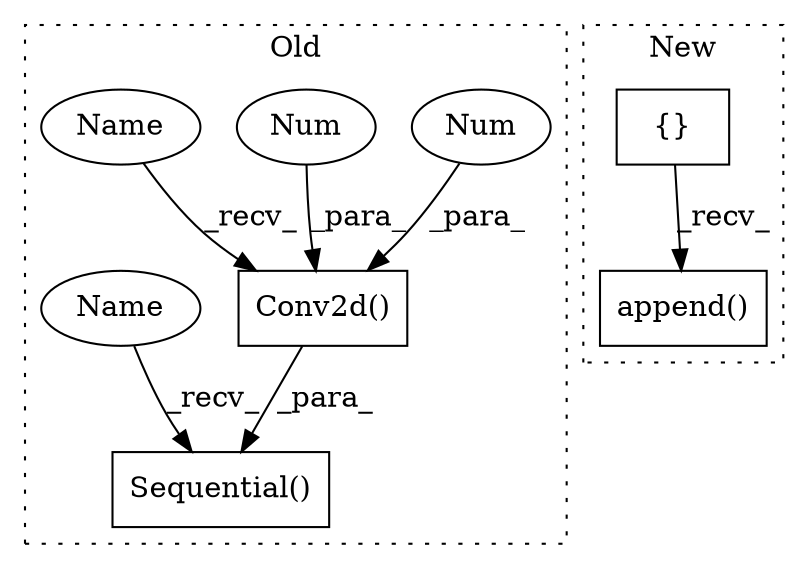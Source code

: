 digraph G {
subgraph cluster0 {
1 [label="Conv2d()" a="75" s="2199,2219" l="10,26" shape="box"];
3 [label="Num" a="76" s="2209" l="1" shape="ellipse"];
4 [label="Num" a="76" s="2218" l="1" shape="ellipse"];
6 [label="Sequential()" a="75" s="2172,2484" l="27,10" shape="box"];
7 [label="Name" a="87" s="2199" l="2" shape="ellipse"];
8 [label="Name" a="87" s="2172" l="2" shape="ellipse"];
label = "Old";
style="dotted";
}
subgraph cluster1 {
2 [label="{}" a="59" s="2246,2246" l="2,1" shape="box"];
5 [label="append()" a="75" s="2773,2825" l="22,1" shape="box"];
label = "New";
style="dotted";
}
1 -> 6 [label="_para_"];
2 -> 5 [label="_recv_"];
3 -> 1 [label="_para_"];
4 -> 1 [label="_para_"];
7 -> 1 [label="_recv_"];
8 -> 6 [label="_recv_"];
}